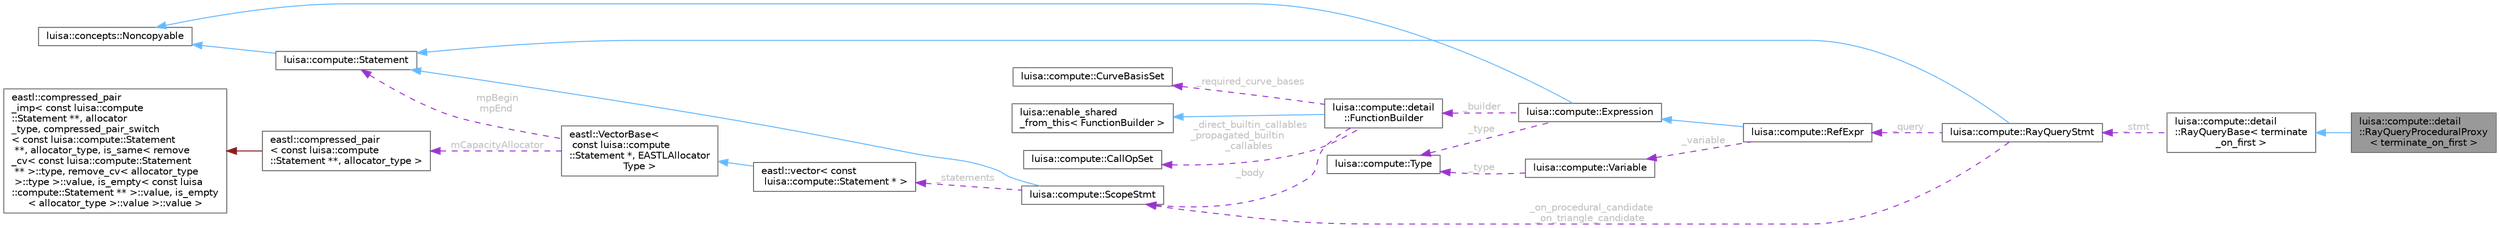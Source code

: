 digraph "luisa::compute::detail::RayQueryProceduralProxy&lt; terminate_on_first &gt;"
{
 // LATEX_PDF_SIZE
  bgcolor="transparent";
  edge [fontname=Helvetica,fontsize=10,labelfontname=Helvetica,labelfontsize=10];
  node [fontname=Helvetica,fontsize=10,shape=box,height=0.2,width=0.4];
  rankdir="LR";
  Node1 [id="Node000001",label="luisa::compute::detail\l::RayQueryProceduralProxy\l\< terminate_on_first \>",height=0.2,width=0.4,color="gray40", fillcolor="grey60", style="filled", fontcolor="black",tooltip=" "];
  Node2 -> Node1 [id="edge1_Node000001_Node000002",dir="back",color="steelblue1",style="solid",tooltip=" "];
  Node2 [id="Node000002",label="luisa::compute::detail\l::RayQueryBase\< terminate\l_on_first \>",height=0.2,width=0.4,color="gray40", fillcolor="white", style="filled",URL="$classluisa_1_1compute_1_1detail_1_1_ray_query_base.html",tooltip=" "];
  Node3 -> Node2 [id="edge2_Node000002_Node000003",dir="back",color="darkorchid3",style="dashed",tooltip=" ",label=" _stmt",fontcolor="grey" ];
  Node3 [id="Node000003",label="luisa::compute::RayQueryStmt",height=0.2,width=0.4,color="gray40", fillcolor="white", style="filled",URL="$classluisa_1_1compute_1_1_ray_query_stmt.html",tooltip=" "];
  Node4 -> Node3 [id="edge3_Node000003_Node000004",dir="back",color="steelblue1",style="solid",tooltip=" "];
  Node4 [id="Node000004",label="luisa::compute::Statement",height=0.2,width=0.4,color="gray40", fillcolor="white", style="filled",URL="$classluisa_1_1compute_1_1_statement.html",tooltip="Base statement class"];
  Node5 -> Node4 [id="edge4_Node000004_Node000005",dir="back",color="steelblue1",style="solid",tooltip=" "];
  Node5 [id="Node000005",label="luisa::concepts::Noncopyable",height=0.2,width=0.4,color="gray40", fillcolor="white", style="filled",URL="$structluisa_1_1concepts_1_1_noncopyable.html",tooltip=" "];
  Node6 -> Node3 [id="edge5_Node000003_Node000006",dir="back",color="darkorchid3",style="dashed",tooltip=" ",label=" _query",fontcolor="grey" ];
  Node6 [id="Node000006",label="luisa::compute::RefExpr",height=0.2,width=0.4,color="gray40", fillcolor="white", style="filled",URL="$classluisa_1_1compute_1_1_ref_expr.html",tooltip="Reference expression"];
  Node7 -> Node6 [id="edge6_Node000006_Node000007",dir="back",color="steelblue1",style="solid",tooltip=" "];
  Node7 [id="Node000007",label="luisa::compute::Expression",height=0.2,width=0.4,color="gray40", fillcolor="white", style="filled",URL="$classluisa_1_1compute_1_1_expression.html",tooltip="Base expression class"];
  Node5 -> Node7 [id="edge7_Node000007_Node000005",dir="back",color="steelblue1",style="solid",tooltip=" "];
  Node8 -> Node7 [id="edge8_Node000007_Node000008",dir="back",color="darkorchid3",style="dashed",tooltip=" ",label=" _type",fontcolor="grey" ];
  Node8 [id="Node000008",label="luisa::compute::Type",height=0.2,width=0.4,color="gray40", fillcolor="white", style="filled",URL="$classluisa_1_1compute_1_1_type.html",tooltip="Type class"];
  Node9 -> Node7 [id="edge9_Node000007_Node000009",dir="back",color="darkorchid3",style="dashed",tooltip=" ",label=" _builder",fontcolor="grey" ];
  Node9 [id="Node000009",label="luisa::compute::detail\l::FunctionBuilder",height=0.2,width=0.4,color="gray40", fillcolor="white", style="filled",URL="$classluisa_1_1compute_1_1detail_1_1_function_builder.html",tooltip="Function builder."];
  Node10 -> Node9 [id="edge10_Node000009_Node000010",dir="back",color="steelblue1",style="solid",tooltip=" "];
  Node10 [id="Node000010",label="luisa::enable_shared\l_from_this\< FunctionBuilder \>",height=0.2,width=0.4,color="gray40", fillcolor="white", style="filled",tooltip=" "];
  Node11 -> Node9 [id="edge11_Node000009_Node000011",dir="back",color="darkorchid3",style="dashed",tooltip=" ",label=" _body",fontcolor="grey" ];
  Node11 [id="Node000011",label="luisa::compute::ScopeStmt",height=0.2,width=0.4,color="gray40", fillcolor="white", style="filled",URL="$classluisa_1_1compute_1_1_scope_stmt.html",tooltip="Scope statement"];
  Node4 -> Node11 [id="edge12_Node000011_Node000004",dir="back",color="steelblue1",style="solid",tooltip=" "];
  Node12 -> Node11 [id="edge13_Node000011_Node000012",dir="back",color="darkorchid3",style="dashed",tooltip=" ",label=" _statements",fontcolor="grey" ];
  Node12 [id="Node000012",label="eastl::vector\< const\l luisa::compute::Statement * \>",height=0.2,width=0.4,color="gray40", fillcolor="white", style="filled",URL="$classeastl_1_1vector.html",tooltip=" "];
  Node13 -> Node12 [id="edge14_Node000012_Node000013",dir="back",color="steelblue1",style="solid",tooltip=" "];
  Node13 [id="Node000013",label="eastl::VectorBase\<\l const luisa::compute\l::Statement *, EASTLAllocator\lType \>",height=0.2,width=0.4,color="gray40", fillcolor="white", style="filled",URL="$structeastl_1_1_vector_base.html",tooltip=" "];
  Node4 -> Node13 [id="edge15_Node000013_Node000004",dir="back",color="darkorchid3",style="dashed",tooltip=" ",label=" mpBegin\nmpEnd",fontcolor="grey" ];
  Node14 -> Node13 [id="edge16_Node000013_Node000014",dir="back",color="darkorchid3",style="dashed",tooltip=" ",label=" mCapacityAllocator",fontcolor="grey" ];
  Node14 [id="Node000014",label="eastl::compressed_pair\l\< const luisa::compute\l::Statement **, allocator_type \>",height=0.2,width=0.4,color="gray40", fillcolor="white", style="filled",URL="$classeastl_1_1compressed__pair.html",tooltip=" "];
  Node15 -> Node14 [id="edge17_Node000014_Node000015",dir="back",color="firebrick4",style="solid",tooltip=" "];
  Node15 [id="Node000015",label="eastl::compressed_pair\l_imp\< const luisa::compute\l::Statement **, allocator\l_type, compressed_pair_switch\l\< const luisa::compute::Statement\l **, allocator_type, is_same\< remove\l_cv\< const luisa::compute::Statement\l ** \>::type, remove_cv\< allocator_type\l \>::type \>::value, is_empty\< const luisa\l::compute::Statement ** \>::value, is_empty\l\< allocator_type \>::value \>::value \>",height=0.2,width=0.4,color="gray40", fillcolor="white", style="filled",URL="$classeastl_1_1compressed__pair__imp.html",tooltip=" "];
  Node16 -> Node9 [id="edge18_Node000009_Node000016",dir="back",color="darkorchid3",style="dashed",tooltip=" ",label=" _direct_builtin_callables\n_propagated_builtin\l_callables",fontcolor="grey" ];
  Node16 [id="Node000016",label="luisa::compute::CallOpSet",height=0.2,width=0.4,color="gray40", fillcolor="white", style="filled",URL="$classluisa_1_1compute_1_1_call_op_set.html",tooltip=" "];
  Node17 -> Node9 [id="edge19_Node000009_Node000017",dir="back",color="darkorchid3",style="dashed",tooltip=" ",label=" _required_curve_bases",fontcolor="grey" ];
  Node17 [id="Node000017",label="luisa::compute::CurveBasisSet",height=0.2,width=0.4,color="gray40", fillcolor="white", style="filled",URL="$classluisa_1_1compute_1_1_curve_basis_set.html",tooltip=" "];
  Node18 -> Node6 [id="edge20_Node000006_Node000018",dir="back",color="darkorchid3",style="dashed",tooltip=" ",label=" _variable",fontcolor="grey" ];
  Node18 [id="Node000018",label="luisa::compute::Variable",height=0.2,width=0.4,color="gray40", fillcolor="white", style="filled",URL="$classluisa_1_1compute_1_1_variable.html",tooltip="Variable class"];
  Node8 -> Node18 [id="edge21_Node000018_Node000008",dir="back",color="darkorchid3",style="dashed",tooltip=" ",label=" _type",fontcolor="grey" ];
  Node11 -> Node3 [id="edge22_Node000003_Node000011",dir="back",color="darkorchid3",style="dashed",tooltip=" ",label=" _on_procedural_candidate\n_on_triangle_candidate",fontcolor="grey" ];
}
